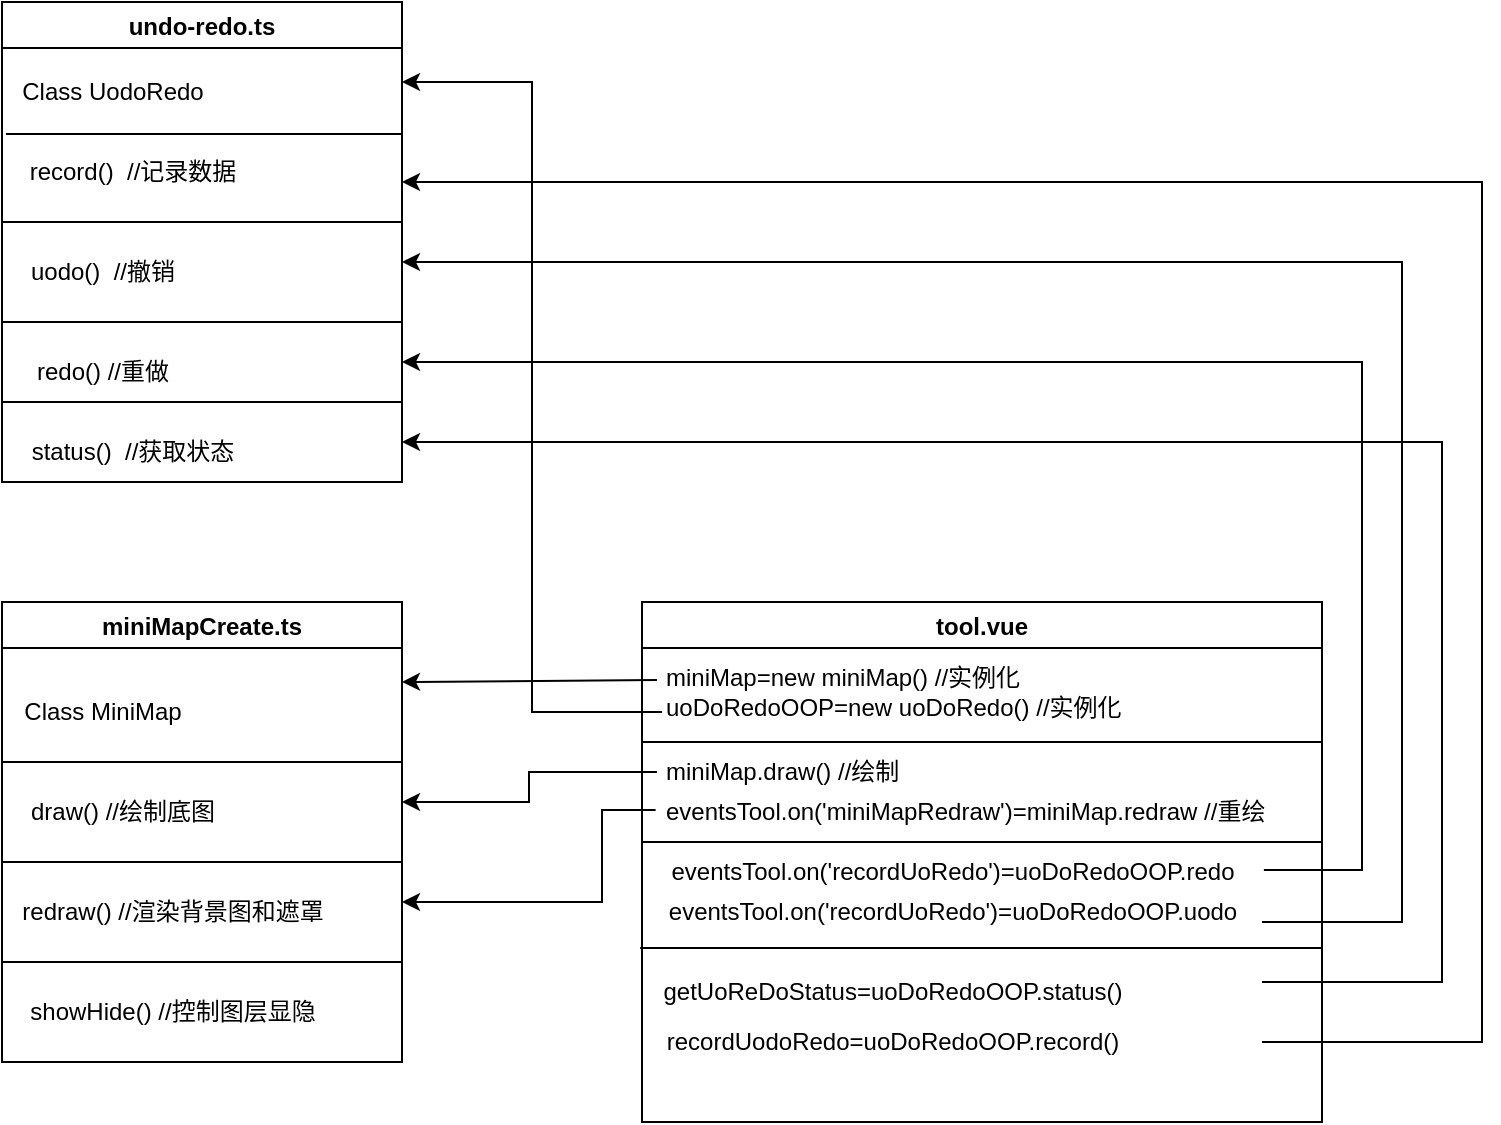 <mxfile version="20.2.8" type="github">
  <diagram id="UFjDRJjkYuPnafZuLWR5" name="第 1 页">
    <mxGraphModel dx="1053" dy="1728" grid="1" gridSize="10" guides="1" tooltips="1" connect="1" arrows="1" fold="1" page="1" pageScale="1" pageWidth="827" pageHeight="1169" math="0" shadow="0">
      <root>
        <mxCell id="0" />
        <mxCell id="1" parent="0" />
        <mxCell id="TMu0yX56AND41cWm_Km8-14" value="miniMapCreate.ts" style="swimlane;" vertex="1" parent="1">
          <mxGeometry x="20" y="180" width="200" height="230" as="geometry" />
        </mxCell>
        <mxCell id="TMu0yX56AND41cWm_Km8-16" value="Class MiniMap" style="text;html=1;align=center;verticalAlign=middle;resizable=0;points=[];autosize=1;strokeColor=none;fillColor=none;" vertex="1" parent="TMu0yX56AND41cWm_Km8-14">
          <mxGeometry y="40" width="100" height="30" as="geometry" />
        </mxCell>
        <mxCell id="TMu0yX56AND41cWm_Km8-27" value="" style="endArrow=none;html=1;rounded=0;" edge="1" parent="TMu0yX56AND41cWm_Km8-14">
          <mxGeometry width="50" height="50" relative="1" as="geometry">
            <mxPoint y="80" as="sourcePoint" />
            <mxPoint x="200" y="80" as="targetPoint" />
          </mxGeometry>
        </mxCell>
        <mxCell id="TMu0yX56AND41cWm_Km8-29" value="draw() //绘制底图" style="text;html=1;align=center;verticalAlign=middle;resizable=0;points=[];autosize=1;strokeColor=none;fillColor=none;" vertex="1" parent="TMu0yX56AND41cWm_Km8-14">
          <mxGeometry y="90" width="120" height="30" as="geometry" />
        </mxCell>
        <mxCell id="TMu0yX56AND41cWm_Km8-31" value="redraw() //渲染背景图和遮罩" style="text;html=1;align=center;verticalAlign=middle;resizable=0;points=[];autosize=1;strokeColor=none;fillColor=none;" vertex="1" parent="TMu0yX56AND41cWm_Km8-14">
          <mxGeometry y="140" width="170" height="30" as="geometry" />
        </mxCell>
        <mxCell id="TMu0yX56AND41cWm_Km8-32" value="showHide() //控制图层显隐" style="text;html=1;align=center;verticalAlign=middle;resizable=0;points=[];autosize=1;strokeColor=none;fillColor=none;" vertex="1" parent="TMu0yX56AND41cWm_Km8-14">
          <mxGeometry y="190" width="170" height="30" as="geometry" />
        </mxCell>
        <mxCell id="TMu0yX56AND41cWm_Km8-19" value="tool.vue" style="swimlane;" vertex="1" parent="1">
          <mxGeometry x="340" y="180" width="340" height="260" as="geometry" />
        </mxCell>
        <mxCell id="TMu0yX56AND41cWm_Km8-20" value="miniMap=new miniMap() //实例化&lt;br&gt;uoDoRedoOOP=new uoDoRedo() //实例化" style="text;html=1;align=left;verticalAlign=middle;resizable=0;points=[];autosize=1;strokeColor=none;fillColor=none;" vertex="1" parent="TMu0yX56AND41cWm_Km8-19">
          <mxGeometry x="10" y="25" width="250" height="40" as="geometry" />
        </mxCell>
        <mxCell id="TMu0yX56AND41cWm_Km8-35" value="miniMap.draw() //绘制" style="text;html=1;align=left;verticalAlign=middle;resizable=0;points=[];autosize=1;strokeColor=none;fillColor=none;" vertex="1" parent="TMu0yX56AND41cWm_Km8-19">
          <mxGeometry x="10" y="70" width="140" height="30" as="geometry" />
        </mxCell>
        <mxCell id="TMu0yX56AND41cWm_Km8-42" value="eventsTool.on(&#39;miniMapRedraw&#39;)=miniMap.redraw //重绘" style="text;html=1;align=left;verticalAlign=middle;resizable=0;points=[];autosize=1;strokeColor=none;fillColor=none;" vertex="1" parent="TMu0yX56AND41cWm_Km8-19">
          <mxGeometry x="10" y="90" width="320" height="30" as="geometry" />
        </mxCell>
        <mxCell id="TMu0yX56AND41cWm_Km8-43" value="eventsTool.on(&#39;recordUoRedo&#39;)=&lt;span style=&quot;text-align: left;&quot;&gt;uoDoRedoOOP&lt;/span&gt;.redo" style="text;html=1;align=center;verticalAlign=middle;resizable=0;points=[];autosize=1;strokeColor=none;fillColor=none;" vertex="1" parent="TMu0yX56AND41cWm_Km8-19">
          <mxGeometry y="120" width="310" height="30" as="geometry" />
        </mxCell>
        <mxCell id="TMu0yX56AND41cWm_Km8-63" value="eventsTool.on(&#39;recordUoRedo&#39;)=&lt;span style=&quot;text-align: left;&quot;&gt;uoDoRedoOOP&lt;/span&gt;.uodo" style="text;html=1;align=center;verticalAlign=middle;resizable=0;points=[];autosize=1;strokeColor=none;fillColor=none;" vertex="1" parent="TMu0yX56AND41cWm_Km8-19">
          <mxGeometry y="140" width="310" height="30" as="geometry" />
        </mxCell>
        <mxCell id="TMu0yX56AND41cWm_Km8-70" value="getUoReDoStatus=&lt;span style=&quot;text-align: left;&quot;&gt;uoDoRedoOOP.status()&lt;/span&gt;" style="text;html=1;align=center;verticalAlign=middle;resizable=0;points=[];autosize=1;strokeColor=none;fillColor=none;" vertex="1" parent="TMu0yX56AND41cWm_Km8-19">
          <mxGeometry y="180" width="250" height="30" as="geometry" />
        </mxCell>
        <mxCell id="TMu0yX56AND41cWm_Km8-71" value="recordUodoRedo=&lt;span style=&quot;text-align: left;&quot;&gt;uoDoRedoOOP.record()&lt;/span&gt;" style="text;html=1;align=center;verticalAlign=middle;resizable=0;points=[];autosize=1;strokeColor=none;fillColor=none;" vertex="1" parent="TMu0yX56AND41cWm_Km8-19">
          <mxGeometry y="205" width="250" height="30" as="geometry" />
        </mxCell>
        <mxCell id="TMu0yX56AND41cWm_Km8-28" value="" style="endArrow=none;html=1;rounded=0;" edge="1" parent="1">
          <mxGeometry width="50" height="50" relative="1" as="geometry">
            <mxPoint x="20" y="310" as="sourcePoint" />
            <mxPoint x="220" y="310" as="targetPoint" />
          </mxGeometry>
        </mxCell>
        <mxCell id="TMu0yX56AND41cWm_Km8-30" value="" style="endArrow=none;html=1;rounded=0;" edge="1" parent="1">
          <mxGeometry width="50" height="50" relative="1" as="geometry">
            <mxPoint x="20" y="360" as="sourcePoint" />
            <mxPoint x="220" y="360" as="targetPoint" />
          </mxGeometry>
        </mxCell>
        <mxCell id="TMu0yX56AND41cWm_Km8-33" value="" style="endArrow=classic;html=1;rounded=0;exitX=-0.01;exitY=0.35;exitDx=0;exitDy=0;exitPerimeter=0;" edge="1" parent="1" source="TMu0yX56AND41cWm_Km8-20">
          <mxGeometry width="50" height="50" relative="1" as="geometry">
            <mxPoint x="340" y="228" as="sourcePoint" />
            <mxPoint x="220" y="220" as="targetPoint" />
          </mxGeometry>
        </mxCell>
        <mxCell id="TMu0yX56AND41cWm_Km8-39" value="" style="endArrow=none;html=1;rounded=0;" edge="1" parent="1">
          <mxGeometry width="50" height="50" relative="1" as="geometry">
            <mxPoint x="340" y="250" as="sourcePoint" />
            <mxPoint x="680" y="250" as="targetPoint" />
          </mxGeometry>
        </mxCell>
        <mxCell id="TMu0yX56AND41cWm_Km8-45" value="" style="endArrow=none;html=1;rounded=0;" edge="1" parent="1">
          <mxGeometry width="50" height="50" relative="1" as="geometry">
            <mxPoint x="340" y="300" as="sourcePoint" />
            <mxPoint x="680" y="300" as="targetPoint" />
          </mxGeometry>
        </mxCell>
        <mxCell id="TMu0yX56AND41cWm_Km8-46" value="undo-redo.ts" style="swimlane;startSize=23;" vertex="1" parent="1">
          <mxGeometry x="20" y="-120" width="200" height="240" as="geometry" />
        </mxCell>
        <mxCell id="TMu0yX56AND41cWm_Km8-48" value="Class UodoRedo" style="text;html=1;align=center;verticalAlign=middle;resizable=0;points=[];autosize=1;strokeColor=none;fillColor=none;" vertex="1" parent="TMu0yX56AND41cWm_Km8-46">
          <mxGeometry y="30" width="110" height="30" as="geometry" />
        </mxCell>
        <mxCell id="TMu0yX56AND41cWm_Km8-49" value="record()&amp;nbsp; //记录数据" style="text;html=1;align=center;verticalAlign=middle;resizable=0;points=[];autosize=1;strokeColor=none;fillColor=none;" vertex="1" parent="TMu0yX56AND41cWm_Km8-46">
          <mxGeometry y="70" width="130" height="30" as="geometry" />
        </mxCell>
        <mxCell id="TMu0yX56AND41cWm_Km8-50" value="uodo()&amp;nbsp; //撤销" style="text;html=1;align=center;verticalAlign=middle;resizable=0;points=[];autosize=1;strokeColor=none;fillColor=none;" vertex="1" parent="TMu0yX56AND41cWm_Km8-46">
          <mxGeometry y="120" width="100" height="30" as="geometry" />
        </mxCell>
        <mxCell id="TMu0yX56AND41cWm_Km8-51" value="redo() //重做" style="text;html=1;align=center;verticalAlign=middle;resizable=0;points=[];autosize=1;strokeColor=none;fillColor=none;" vertex="1" parent="TMu0yX56AND41cWm_Km8-46">
          <mxGeometry x="5" y="170" width="90" height="30" as="geometry" />
        </mxCell>
        <mxCell id="TMu0yX56AND41cWm_Km8-52" value="status()&amp;nbsp; //获取状态" style="text;html=1;align=center;verticalAlign=middle;resizable=0;points=[];autosize=1;strokeColor=none;fillColor=none;" vertex="1" parent="TMu0yX56AND41cWm_Km8-46">
          <mxGeometry x="5" y="210" width="120" height="30" as="geometry" />
        </mxCell>
        <mxCell id="TMu0yX56AND41cWm_Km8-55" value="" style="endArrow=none;html=1;rounded=0;exitX=0.018;exitY=1.2;exitDx=0;exitDy=0;exitPerimeter=0;" edge="1" parent="1" source="TMu0yX56AND41cWm_Km8-48">
          <mxGeometry width="50" height="50" relative="1" as="geometry">
            <mxPoint x="390" y="220" as="sourcePoint" />
            <mxPoint x="220" y="-54" as="targetPoint" />
          </mxGeometry>
        </mxCell>
        <mxCell id="TMu0yX56AND41cWm_Km8-56" value="" style="endArrow=none;html=1;rounded=0;" edge="1" parent="1">
          <mxGeometry width="50" height="50" relative="1" as="geometry">
            <mxPoint x="20" y="-10" as="sourcePoint" />
            <mxPoint x="220" y="-10" as="targetPoint" />
          </mxGeometry>
        </mxCell>
        <mxCell id="TMu0yX56AND41cWm_Km8-57" value="" style="endArrow=none;html=1;rounded=0;" edge="1" parent="1">
          <mxGeometry width="50" height="50" relative="1" as="geometry">
            <mxPoint x="20" y="40" as="sourcePoint" />
            <mxPoint x="220" y="40" as="targetPoint" />
          </mxGeometry>
        </mxCell>
        <mxCell id="TMu0yX56AND41cWm_Km8-58" value="" style="endArrow=none;html=1;rounded=0;" edge="1" parent="1">
          <mxGeometry width="50" height="50" relative="1" as="geometry">
            <mxPoint x="20" y="80" as="sourcePoint" />
            <mxPoint x="220" y="80" as="targetPoint" />
          </mxGeometry>
        </mxCell>
        <mxCell id="TMu0yX56AND41cWm_Km8-60" value="" style="edgeStyle=elbowEdgeStyle;elbow=horizontal;endArrow=classic;html=1;rounded=0;exitX=0;exitY=0.75;exitDx=0;exitDy=0;exitPerimeter=0;" edge="1" parent="1" source="TMu0yX56AND41cWm_Km8-20">
          <mxGeometry width="50" height="50" relative="1" as="geometry">
            <mxPoint x="340" y="240" as="sourcePoint" />
            <mxPoint x="220" y="-80" as="targetPoint" />
          </mxGeometry>
        </mxCell>
        <mxCell id="TMu0yX56AND41cWm_Km8-61" value="" style="edgeStyle=elbowEdgeStyle;elbow=horizontal;endArrow=classic;html=1;rounded=0;exitX=-0.01;exitY=0.467;exitDx=0;exitDy=0;exitPerimeter=0;" edge="1" parent="1" source="TMu0yX56AND41cWm_Km8-42">
          <mxGeometry width="50" height="50" relative="1" as="geometry">
            <mxPoint x="390" y="220" as="sourcePoint" />
            <mxPoint x="220" y="330" as="targetPoint" />
            <Array as="points">
              <mxPoint x="320" y="290" />
            </Array>
          </mxGeometry>
        </mxCell>
        <mxCell id="TMu0yX56AND41cWm_Km8-62" value="" style="edgeStyle=elbowEdgeStyle;elbow=horizontal;endArrow=classic;html=1;rounded=0;exitX=-0.018;exitY=0.5;exitDx=0;exitDy=0;exitPerimeter=0;" edge="1" parent="1" source="TMu0yX56AND41cWm_Km8-35">
          <mxGeometry width="50" height="50" relative="1" as="geometry">
            <mxPoint x="390" y="220" as="sourcePoint" />
            <mxPoint x="220" y="280" as="targetPoint" />
          </mxGeometry>
        </mxCell>
        <mxCell id="TMu0yX56AND41cWm_Km8-67" value="" style="endArrow=none;html=1;rounded=0;exitX=-0.003;exitY=1.1;exitDx=0;exitDy=0;exitPerimeter=0;" edge="1" parent="1" source="TMu0yX56AND41cWm_Km8-63">
          <mxGeometry width="50" height="50" relative="1" as="geometry">
            <mxPoint x="340" y="360" as="sourcePoint" />
            <mxPoint x="680" y="353" as="targetPoint" />
          </mxGeometry>
        </mxCell>
        <mxCell id="TMu0yX56AND41cWm_Km8-68" value="" style="edgeStyle=elbowEdgeStyle;elbow=horizontal;endArrow=classic;html=1;rounded=0;exitX=1.003;exitY=0.467;exitDx=0;exitDy=0;exitPerimeter=0;entryX=1;entryY=0.75;entryDx=0;entryDy=0;" edge="1" parent="1" source="TMu0yX56AND41cWm_Km8-43" target="TMu0yX56AND41cWm_Km8-46">
          <mxGeometry width="50" height="50" relative="1" as="geometry">
            <mxPoint x="390" y="220" as="sourcePoint" />
            <mxPoint x="220" y="20" as="targetPoint" />
            <Array as="points">
              <mxPoint x="700" y="190" />
              <mxPoint x="720" y="290" />
            </Array>
          </mxGeometry>
        </mxCell>
        <mxCell id="TMu0yX56AND41cWm_Km8-69" value="" style="edgeStyle=elbowEdgeStyle;elbow=horizontal;endArrow=classic;html=1;rounded=0;exitX=1;exitY=0.667;exitDx=0;exitDy=0;exitPerimeter=0;" edge="1" parent="1" source="TMu0yX56AND41cWm_Km8-63">
          <mxGeometry width="50" height="50" relative="1" as="geometry">
            <mxPoint x="660" y="340" as="sourcePoint" />
            <mxPoint x="220" y="10" as="targetPoint" />
            <Array as="points">
              <mxPoint x="720" y="180" />
            </Array>
          </mxGeometry>
        </mxCell>
        <mxCell id="TMu0yX56AND41cWm_Km8-72" value="" style="edgeStyle=elbowEdgeStyle;elbow=horizontal;endArrow=classic;html=1;rounded=0;" edge="1" parent="1">
          <mxGeometry width="50" height="50" relative="1" as="geometry">
            <mxPoint x="650" y="370" as="sourcePoint" />
            <mxPoint x="220" y="100" as="targetPoint" />
            <Array as="points">
              <mxPoint x="740" y="270" />
            </Array>
          </mxGeometry>
        </mxCell>
        <mxCell id="TMu0yX56AND41cWm_Km8-73" value="" style="edgeStyle=elbowEdgeStyle;elbow=horizontal;endArrow=classic;html=1;rounded=0;" edge="1" parent="1">
          <mxGeometry width="50" height="50" relative="1" as="geometry">
            <mxPoint x="650" y="400" as="sourcePoint" />
            <mxPoint x="220" y="-30" as="targetPoint" />
            <Array as="points">
              <mxPoint x="760" y="290" />
            </Array>
          </mxGeometry>
        </mxCell>
      </root>
    </mxGraphModel>
  </diagram>
</mxfile>
